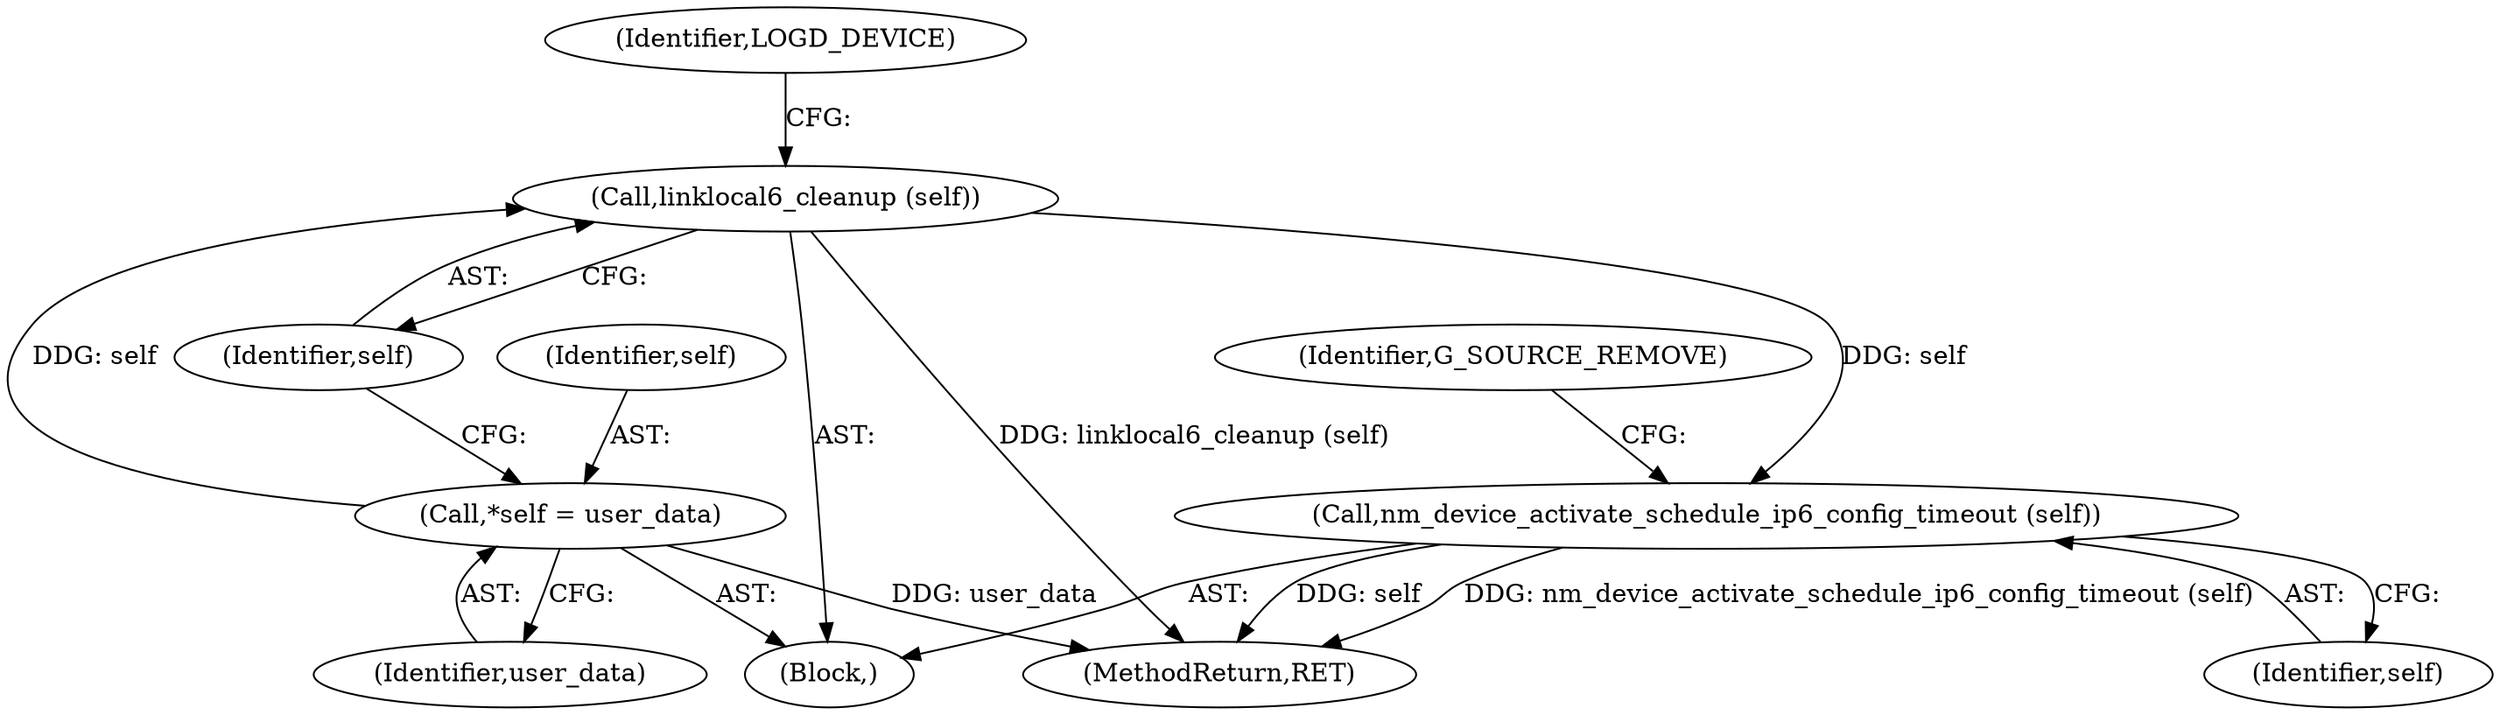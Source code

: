 digraph "0_NetworkManager_d5fc88e573fa58b93034b04d35a2454f5d28cad9@pointer" {
"1006806" [label="(Call,linklocal6_cleanup (self))"];
"1006803" [label="(Call,*self = user_data)"];
"1006811" [label="(Call,nm_device_activate_schedule_ip6_config_timeout (self))"];
"1006806" [label="(Call,linklocal6_cleanup (self))"];
"1006807" [label="(Identifier,self)"];
"1006803" [label="(Call,*self = user_data)"];
"1006811" [label="(Call,nm_device_activate_schedule_ip6_config_timeout (self))"];
"1006801" [label="(Block,)"];
"1006812" [label="(Identifier,self)"];
"1006814" [label="(Identifier,G_SOURCE_REMOVE)"];
"1007368" [label="(MethodReturn,RET)"];
"1006809" [label="(Identifier,LOGD_DEVICE)"];
"1006804" [label="(Identifier,self)"];
"1006805" [label="(Identifier,user_data)"];
"1006806" -> "1006801"  [label="AST: "];
"1006806" -> "1006807"  [label="CFG: "];
"1006807" -> "1006806"  [label="AST: "];
"1006809" -> "1006806"  [label="CFG: "];
"1006806" -> "1007368"  [label="DDG: linklocal6_cleanup (self)"];
"1006803" -> "1006806"  [label="DDG: self"];
"1006806" -> "1006811"  [label="DDG: self"];
"1006803" -> "1006801"  [label="AST: "];
"1006803" -> "1006805"  [label="CFG: "];
"1006804" -> "1006803"  [label="AST: "];
"1006805" -> "1006803"  [label="AST: "];
"1006807" -> "1006803"  [label="CFG: "];
"1006803" -> "1007368"  [label="DDG: user_data"];
"1006811" -> "1006801"  [label="AST: "];
"1006811" -> "1006812"  [label="CFG: "];
"1006812" -> "1006811"  [label="AST: "];
"1006814" -> "1006811"  [label="CFG: "];
"1006811" -> "1007368"  [label="DDG: self"];
"1006811" -> "1007368"  [label="DDG: nm_device_activate_schedule_ip6_config_timeout (self)"];
}
